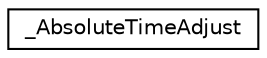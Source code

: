 digraph "Graphical Class Hierarchy"
{
  edge [fontname="Helvetica",fontsize="10",labelfontname="Helvetica",labelfontsize="10"];
  node [fontname="Helvetica",fontsize="10",shape=record];
  rankdir="LR";
  Node1 [label="_AbsoluteTimeAdjust",height=0.2,width=0.4,color="black", fillcolor="white", style="filled",URL="$struct___absolute_time_adjust.html"];
}
